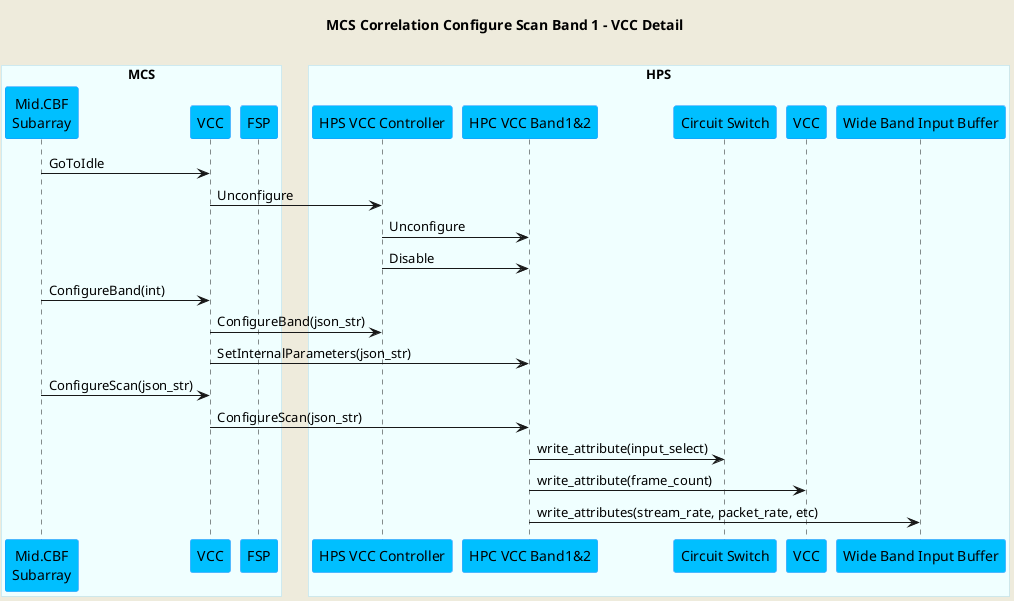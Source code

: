 @startuml
'https://plantuml.com/sequence-diagram

skinparam backgroundColor #EEEBDC
skinparam sequence {
ParticipantBorderColor DodgerBlue
ParticipantBackgroundColor DeepSkyBlue
ActorBorderColor DarkGreen
ActorBackgroundColor Green
BoxBorderColor LightBlue
BoxBackgroundColor #F0FFFF
}

title MCS Correlation Configure Scan Band 1 - VCC Detail\n

box "MCS"
participant "Mid.CBF\nSubarray" as subarray
participant "VCC" as vcc
participant "FSP" as fsp
end box

box "HPS"
participant "HPS VCC Controller" as hpsvcc
participant "HPC VCC Band1&2" as vccband1
participant "Circuit Switch" as cs
participant "VCC" as vccdevice
participant "Wide Band Input Buffer" as wb
end box


subarray    -> vcc          : GoToIdle
vcc         -> hpsvcc       : Unconfigure
hpsvcc      -> vccband1     : Unconfigure
hpsvcc      -> vccband1     : Disable
subarray    -> vcc          : ConfigureBand(int)
vcc         -> hpsvcc       : ConfigureBand(json_str)
vcc         -> vccband1     : SetInternalParameters(json_str)
subarray    -> vcc          : ConfigureScan(json_str)
vcc         -> vccband1     : ConfigureScan(json_str)
vccband1    -> cs           : write_attribute(input_select)
vccband1    -> vccdevice    : write_attribute(frame_count)
vccband1    -> wb           : write_attributes(stream_rate, packet_rate, etc)


@enduml